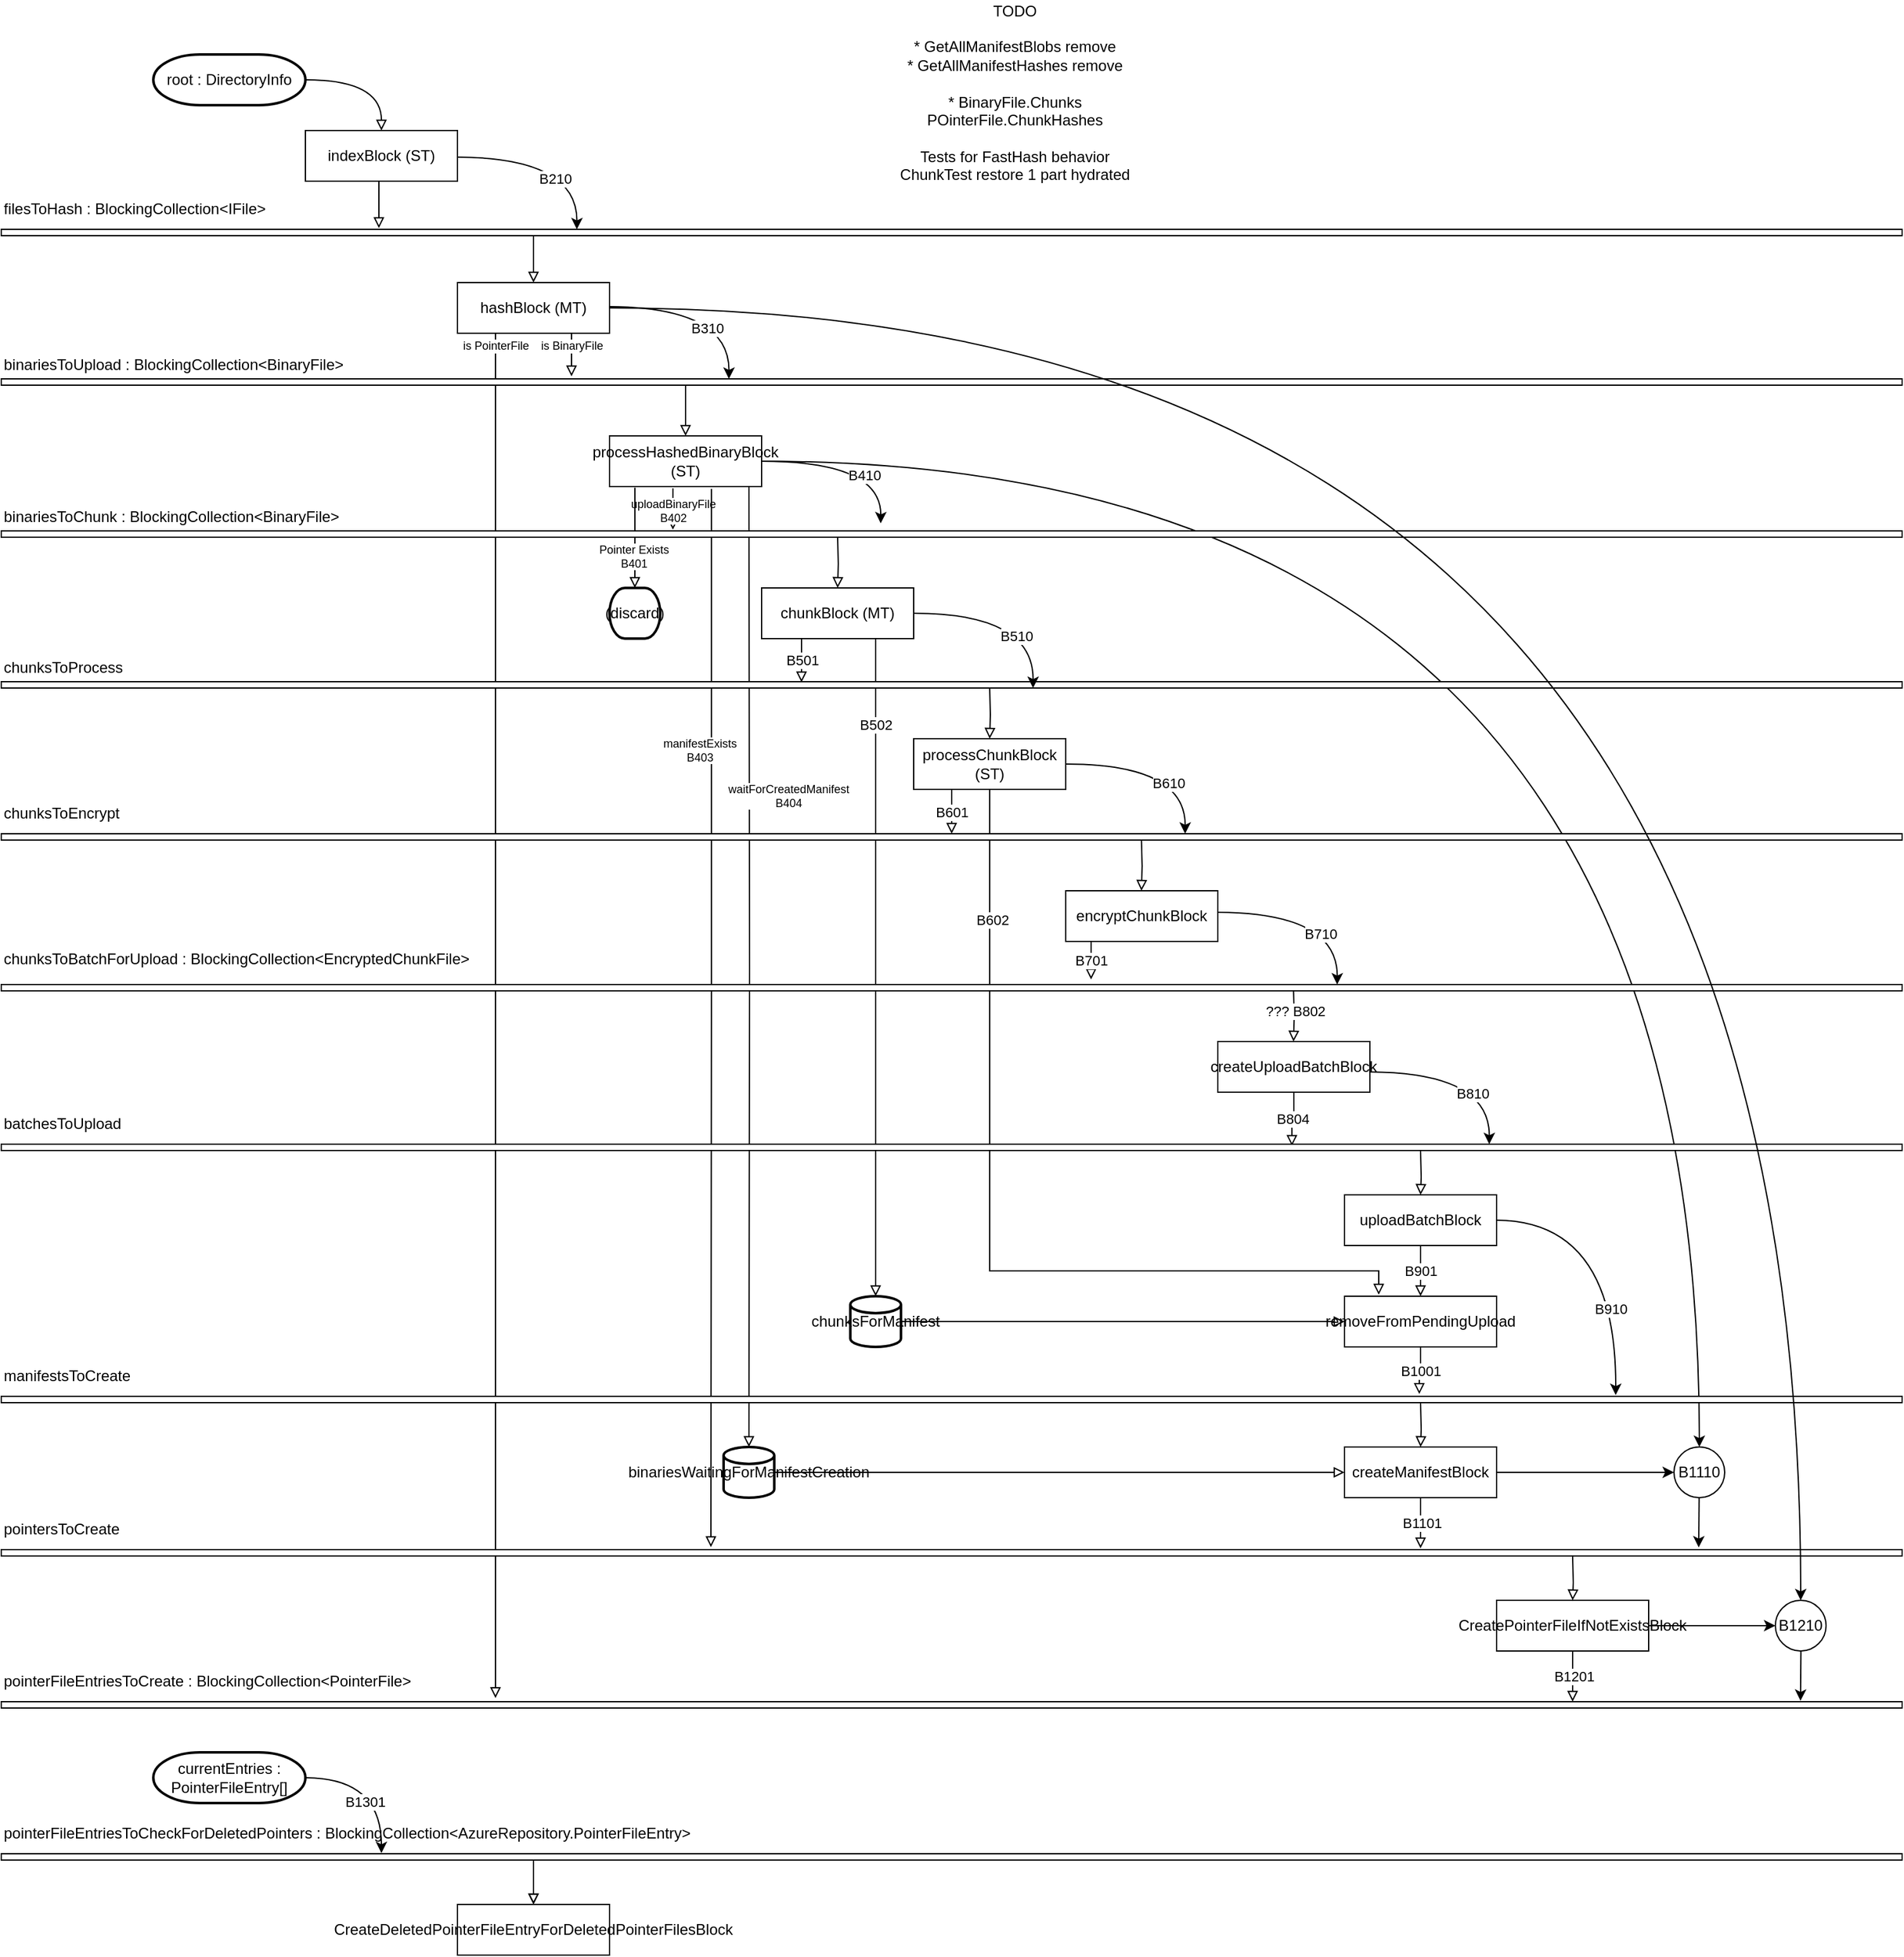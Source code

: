 <mxfile version="14.8.0" type="github">
  <diagram id="ynTLqjROGl6LlpKR909r" name="Page-1">
    <mxGraphModel dx="3188" dy="796" grid="1" gridSize="10" guides="1" tooltips="1" connect="1" arrows="1" fold="1" page="1" pageScale="1" pageWidth="827" pageHeight="1169" math="0" shadow="0">
      <root>
        <mxCell id="0" />
        <mxCell id="1" parent="0" />
        <mxCell id="j0uAW_TOX1rogn1TUl9k-6" value="filesToHash : BlockingCollection&amp;lt;IFile&amp;gt;" style="text;whiteSpace=wrap;html=1;" parent="1" vertex="1">
          <mxGeometry x="120" y="248" width="240" height="30" as="geometry" />
        </mxCell>
        <mxCell id="j0uAW_TOX1rogn1TUl9k-14" style="edgeStyle=orthogonalEdgeStyle;rounded=0;orthogonalLoop=1;jettySize=auto;html=1;exitX=0.5;exitY=1;exitDx=0;exitDy=0;endArrow=block;endFill=0;" parent="1" source="j0uAW_TOX1rogn1TUl9k-7" edge="1">
          <mxGeometry relative="1" as="geometry">
            <mxPoint x="418" y="277" as="targetPoint" />
            <mxPoint x="450" y="260" as="sourcePoint" />
          </mxGeometry>
        </mxCell>
        <mxCell id="j0uAW_TOX1rogn1TUl9k-7" value="indexBlock (ST)" style="rounded=0;whiteSpace=wrap;html=1;" parent="1" vertex="1">
          <mxGeometry x="360" y="200" width="120" height="40" as="geometry" />
        </mxCell>
        <mxCell id="j0uAW_TOX1rogn1TUl9k-11" value="" style="edgeStyle=orthogonalEdgeStyle;rounded=0;orthogonalLoop=1;jettySize=auto;html=1;endArrow=block;endFill=0;curved=1;exitX=1;exitY=0.5;exitDx=0;exitDy=0;exitPerimeter=0;" parent="1" target="j0uAW_TOX1rogn1TUl9k-7" edge="1" source="xrqHWBid432hgyyBCv2M-26">
          <mxGeometry relative="1" as="geometry">
            <mxPoint x="430" y="140" as="sourcePoint" />
          </mxGeometry>
        </mxCell>
        <mxCell id="j0uAW_TOX1rogn1TUl9k-13" value="pointerFileEntriesToCreate : BlockingCollection&amp;lt;PointerFile&amp;gt;" style="text;whiteSpace=wrap;html=1;" parent="1" vertex="1">
          <mxGeometry x="120" y="1410" width="330" height="30" as="geometry" />
        </mxCell>
        <mxCell id="j0uAW_TOX1rogn1TUl9k-16" value="binariesToUpload : BlockingCollection&amp;lt;BinaryFile&amp;gt;" style="text;whiteSpace=wrap;html=1;" parent="1" vertex="1">
          <mxGeometry x="120" y="371" width="330" height="30" as="geometry" />
        </mxCell>
        <mxCell id="72bqqWS9BI2ylJYkVRHG-1" value="is PointerFile" style="edgeStyle=orthogonalEdgeStyle;rounded=0;orthogonalLoop=1;jettySize=auto;html=1;exitX=0.25;exitY=1;exitDx=0;exitDy=0;endArrow=block;endFill=0;snapToPoint=0;entryX=0.26;entryY=-0.579;entryDx=0;entryDy=0;entryPerimeter=0;fontSize=9;" parent="1" source="j0uAW_TOX1rogn1TUl9k-17" target="72bqqWS9BI2ylJYkVRHG-49" edge="1">
          <mxGeometry x="-0.981" relative="1" as="geometry">
            <mxPoint x="510" y="1430" as="targetPoint" />
            <mxPoint as="offset" />
          </mxGeometry>
        </mxCell>
        <mxCell id="72bqqWS9BI2ylJYkVRHG-2" value="is BinaryFile" style="edgeStyle=orthogonalEdgeStyle;rounded=0;orthogonalLoop=1;jettySize=auto;html=1;exitX=0.75;exitY=1;exitDx=0;exitDy=0;endArrow=block;endFill=0;fontSize=9;" parent="1" source="j0uAW_TOX1rogn1TUl9k-17" edge="1">
          <mxGeometry x="-0.412" relative="1" as="geometry">
            <mxPoint x="570" y="394" as="targetPoint" />
            <Array as="points" />
            <mxPoint as="offset" />
          </mxGeometry>
        </mxCell>
        <mxCell id="xrqHWBid432hgyyBCv2M-14" style="edgeStyle=orthogonalEdgeStyle;curved=1;rounded=0;orthogonalLoop=1;jettySize=auto;html=1;entryX=0.5;entryY=0;entryDx=0;entryDy=0;endArrow=classic;endFill=1;exitX=1;exitY=0.5;exitDx=0;exitDy=0;" edge="1" parent="1" source="72bqqWS9BI2ylJYkVRHG-17" target="xrqHWBid432hgyyBCv2M-11">
          <mxGeometry relative="1" as="geometry" />
        </mxCell>
        <mxCell id="j0uAW_TOX1rogn1TUl9k-17" value="hashBlock (MT)" style="rounded=0;whiteSpace=wrap;html=1;" parent="1" vertex="1">
          <mxGeometry x="480" y="320" width="120" height="40" as="geometry" />
        </mxCell>
        <mxCell id="j0uAW_TOX1rogn1TUl9k-19" style="edgeStyle=orthogonalEdgeStyle;rounded=0;orthogonalLoop=1;jettySize=auto;html=1;entryX=0.5;entryY=0;entryDx=0;entryDy=0;exitX=0.28;exitY=0.311;exitDx=0;exitDy=0;exitPerimeter=0;endArrow=block;endFill=0;" parent="1" source="72bqqWS9BI2ylJYkVRHG-50" target="j0uAW_TOX1rogn1TUl9k-17" edge="1">
          <mxGeometry relative="1" as="geometry">
            <mxPoint x="430" y="290" as="targetPoint" />
            <mxPoint x="540" y="280" as="sourcePoint" />
          </mxGeometry>
        </mxCell>
        <mxCell id="72bqqWS9BI2ylJYkVRHG-10" value="binariesToChunk : BlockingCollection&amp;lt;BinaryFile&amp;gt;" style="text;whiteSpace=wrap;html=1;" parent="1" vertex="1">
          <mxGeometry x="120" y="491" width="330" height="30" as="geometry" />
        </mxCell>
        <mxCell id="72bqqWS9BI2ylJYkVRHG-14" value="pointersToCreate" style="text;whiteSpace=wrap;html=1;" parent="1" vertex="1">
          <mxGeometry x="120" y="1290" width="330" height="30" as="geometry" />
        </mxCell>
        <mxCell id="72bqqWS9BI2ylJYkVRHG-19" value="uploadBinaryFile&lt;br style=&quot;font-size: 9px&quot;&gt;B402" style="edgeStyle=orthogonalEdgeStyle;rounded=0;orthogonalLoop=1;jettySize=auto;html=1;endArrow=block;endFill=0;fontSize=9;exitX=0.417;exitY=1.035;exitDx=0;exitDy=0;exitPerimeter=0;" parent="1" source="72bqqWS9BI2ylJYkVRHG-17" edge="1">
          <mxGeometry x="0.08" relative="1" as="geometry">
            <mxPoint x="650" y="515" as="targetPoint" />
            <Array as="points">
              <mxPoint x="650" y="500" />
              <mxPoint x="650" y="500" />
            </Array>
            <mxPoint as="offset" />
          </mxGeometry>
        </mxCell>
        <mxCell id="72bqqWS9BI2ylJYkVRHG-20" style="edgeStyle=orthogonalEdgeStyle;rounded=0;orthogonalLoop=1;jettySize=auto;html=1;endArrow=block;endFill=0;entryX=0.5;entryY=0;entryDx=0;entryDy=0;entryPerimeter=0;" parent="1" target="JRJS1QhtElUK8SZ4vMXs-42" edge="1">
          <mxGeometry relative="1" as="geometry">
            <mxPoint x="659" y="999" as="targetPoint" />
            <mxPoint x="710" y="481" as="sourcePoint" />
          </mxGeometry>
        </mxCell>
        <mxCell id="xrqHWBid432hgyyBCv2M-50" style="rounded=0;orthogonalLoop=1;jettySize=auto;html=1;fontSize=9;endArrow=block;endFill=0;exitX=0.167;exitY=1.021;exitDx=0;exitDy=0;exitPerimeter=0;" edge="1" parent="1" source="72bqqWS9BI2ylJYkVRHG-17" target="xrqHWBid432hgyyBCv2M-46">
          <mxGeometry relative="1" as="geometry">
            <mxPoint x="570" y="500" as="sourcePoint" />
          </mxGeometry>
        </mxCell>
        <mxCell id="xrqHWBid432hgyyBCv2M-51" value="Pointer Exists&lt;br&gt;B401" style="edgeLabel;html=1;align=center;verticalAlign=middle;resizable=0;points=[];fontSize=9;" vertex="1" connectable="0" parent="xrqHWBid432hgyyBCv2M-50">
          <mxGeometry x="0.359" y="-1" relative="1" as="geometry">
            <mxPoint as="offset" />
          </mxGeometry>
        </mxCell>
        <mxCell id="72bqqWS9BI2ylJYkVRHG-17" value="processHashedBinaryBlock (ST)" style="rounded=0;whiteSpace=wrap;html=1;" parent="1" vertex="1">
          <mxGeometry x="600" y="441" width="120" height="40" as="geometry" />
        </mxCell>
        <mxCell id="72bqqWS9BI2ylJYkVRHG-18" style="edgeStyle=orthogonalEdgeStyle;rounded=0;orthogonalLoop=1;jettySize=auto;html=1;entryX=0.5;entryY=0;entryDx=0;entryDy=0;exitX=0.596;exitY=0.64;exitDx=0;exitDy=0;exitPerimeter=0;endArrow=block;endFill=0;" parent="1" source="72bqqWS9BI2ylJYkVRHG-45" target="72bqqWS9BI2ylJYkVRHG-17" edge="1">
          <mxGeometry relative="1" as="geometry">
            <mxPoint x="550" y="411" as="targetPoint" />
            <mxPoint x="660" y="401" as="sourcePoint" />
            <Array as="points">
              <mxPoint x="660" y="399" />
            </Array>
          </mxGeometry>
        </mxCell>
        <mxCell id="72bqqWS9BI2ylJYkVRHG-21" style="edgeStyle=orthogonalEdgeStyle;rounded=0;orthogonalLoop=1;jettySize=auto;html=1;endArrow=block;endFill=0;exitX=0.67;exitY=1.046;exitDx=0;exitDy=0;exitPerimeter=0;" parent="1" source="72bqqWS9BI2ylJYkVRHG-17" edge="1">
          <mxGeometry relative="1" as="geometry">
            <mxPoint x="680" y="1318" as="targetPoint" />
            <mxPoint x="590" y="590" as="sourcePoint" />
          </mxGeometry>
        </mxCell>
        <mxCell id="72bqqWS9BI2ylJYkVRHG-23" value="waitForCreatedManifest&lt;br style=&quot;font-size: 9px&quot;&gt;B404" style="edgeLabel;html=1;align=center;verticalAlign=middle;resizable=0;points=[];fontSize=9;" parent="72bqqWS9BI2ylJYkVRHG-21" vertex="1" connectable="0">
          <mxGeometry x="-0.162" y="1" relative="1" as="geometry">
            <mxPoint x="59" y="-108" as="offset" />
          </mxGeometry>
        </mxCell>
        <mxCell id="xrqHWBid432hgyyBCv2M-27" value="manifestExists&lt;br style=&quot;font-size: 9px;&quot;&gt;B403" style="edgeLabel;html=1;align=center;verticalAlign=middle;resizable=0;points=[];fontSize=9;" vertex="1" connectable="0" parent="72bqqWS9BI2ylJYkVRHG-21">
          <mxGeometry x="-0.774" y="-3" relative="1" as="geometry">
            <mxPoint x="-7" y="111" as="offset" />
          </mxGeometry>
        </mxCell>
        <mxCell id="72bqqWS9BI2ylJYkVRHG-24" value="TODO&lt;br&gt;&lt;br&gt;* GetAllManifestBlobs remove&lt;br&gt;* GetAllManifestHashes remove&lt;br&gt;&lt;br&gt;* BinaryFile.Chunks&lt;br&gt;POinterFile.ChunkHashes&lt;br&gt;&lt;br&gt;Tests for FastHash behavior&lt;br&gt;ChunkTest restore 1 part hydrated" style="text;html=1;strokeColor=none;fillColor=none;align=center;verticalAlign=middle;whiteSpace=wrap;rounded=0;" parent="1" vertex="1">
          <mxGeometry x="740" y="100" width="360" height="139" as="geometry" />
        </mxCell>
        <mxCell id="72bqqWS9BI2ylJYkVRHG-33" value="B501" style="edgeStyle=orthogonalEdgeStyle;rounded=0;orthogonalLoop=1;jettySize=auto;html=1;endArrow=block;endFill=0;exitX=0.25;exitY=1;exitDx=0;exitDy=0;entryX=0.421;entryY=0.1;entryDx=0;entryDy=0;entryPerimeter=0;" parent="1" source="72bqqWS9BI2ylJYkVRHG-25" target="72bqqWS9BI2ylJYkVRHG-43" edge="1">
          <mxGeometry relative="1" as="geometry">
            <mxPoint x="750" y="640" as="targetPoint" />
            <mxPoint x="750" y="610" as="sourcePoint" />
          </mxGeometry>
        </mxCell>
        <mxCell id="72bqqWS9BI2ylJYkVRHG-25" value="chunkBlock (MT)" style="rounded=0;whiteSpace=wrap;html=1;" parent="1" vertex="1">
          <mxGeometry x="720" y="561" width="120" height="40" as="geometry" />
        </mxCell>
        <mxCell id="72bqqWS9BI2ylJYkVRHG-26" style="edgeStyle=orthogonalEdgeStyle;rounded=0;orthogonalLoop=1;jettySize=auto;html=1;entryX=0.5;entryY=0;entryDx=0;entryDy=0;endArrow=block;endFill=0;" parent="1" target="72bqqWS9BI2ylJYkVRHG-25" edge="1">
          <mxGeometry relative="1" as="geometry">
            <mxPoint x="670" y="531" as="targetPoint" />
            <mxPoint x="780" y="521" as="sourcePoint" />
          </mxGeometry>
        </mxCell>
        <mxCell id="72bqqWS9BI2ylJYkVRHG-32" value="chunksToProcess" style="text;whiteSpace=wrap;html=1;" parent="1" vertex="1">
          <mxGeometry x="120" y="610" width="330" height="30" as="geometry" />
        </mxCell>
        <mxCell id="72bqqWS9BI2ylJYkVRHG-68" style="edgeStyle=orthogonalEdgeStyle;rounded=0;orthogonalLoop=1;jettySize=auto;html=1;entryX=0.225;entryY=-0.03;entryDx=0;entryDy=0;endArrow=block;endFill=0;entryPerimeter=0;exitX=0.5;exitY=1;exitDx=0;exitDy=0;" parent="1" source="72bqqWS9BI2ylJYkVRHG-35" target="72bqqWS9BI2ylJYkVRHG-64" edge="1">
          <mxGeometry relative="1" as="geometry">
            <Array as="points">
              <mxPoint x="900" y="1100" />
              <mxPoint x="1207" y="1100" />
            </Array>
          </mxGeometry>
        </mxCell>
        <mxCell id="72bqqWS9BI2ylJYkVRHG-69" value="B602" style="edgeLabel;html=1;align=center;verticalAlign=middle;resizable=0;points=[];" parent="72bqqWS9BI2ylJYkVRHG-68" vertex="1" connectable="0">
          <mxGeometry x="-0.71" y="2" relative="1" as="geometry">
            <mxPoint as="offset" />
          </mxGeometry>
        </mxCell>
        <mxCell id="72bqqWS9BI2ylJYkVRHG-35" value="processChunkBlock (ST)" style="rounded=0;whiteSpace=wrap;html=1;" parent="1" vertex="1">
          <mxGeometry x="840" y="680" width="120" height="40" as="geometry" />
        </mxCell>
        <mxCell id="72bqqWS9BI2ylJYkVRHG-36" style="edgeStyle=orthogonalEdgeStyle;rounded=0;orthogonalLoop=1;jettySize=auto;html=1;entryX=0.5;entryY=0;entryDx=0;entryDy=0;endArrow=block;endFill=0;" parent="1" target="72bqqWS9BI2ylJYkVRHG-35" edge="1">
          <mxGeometry relative="1" as="geometry">
            <mxPoint x="790" y="650" as="targetPoint" />
            <mxPoint x="900" y="640" as="sourcePoint" />
          </mxGeometry>
        </mxCell>
        <mxCell id="72bqqWS9BI2ylJYkVRHG-39" style="edgeStyle=orthogonalEdgeStyle;rounded=0;orthogonalLoop=1;jettySize=auto;html=1;endArrow=block;endFill=0;entryX=0.5;entryY=0;entryDx=0;entryDy=0;entryPerimeter=0;exitX=0.75;exitY=1;exitDx=0;exitDy=0;" parent="1" source="72bqqWS9BI2ylJYkVRHG-25" target="JRJS1QhtElUK8SZ4vMXs-39" edge="1">
          <mxGeometry relative="1" as="geometry">
            <mxPoint x="798" y="1335" as="targetPoint" />
            <mxPoint x="750" y="710" as="sourcePoint" />
          </mxGeometry>
        </mxCell>
        <mxCell id="72bqqWS9BI2ylJYkVRHG-55" value="B502" style="edgeLabel;html=1;align=center;verticalAlign=middle;resizable=0;points=[];" parent="72bqqWS9BI2ylJYkVRHG-39" vertex="1" connectable="0">
          <mxGeometry x="-0.739" relative="1" as="geometry">
            <mxPoint as="offset" />
          </mxGeometry>
        </mxCell>
        <mxCell id="72bqqWS9BI2ylJYkVRHG-41" value="" style="rounded=0;whiteSpace=wrap;html=1;align=center;" parent="1" vertex="1">
          <mxGeometry x="120" y="1320" width="1500" height="5" as="geometry" />
        </mxCell>
        <mxCell id="72bqqWS9BI2ylJYkVRHG-43" value="" style="rounded=0;whiteSpace=wrap;html=1;align=center;" parent="1" vertex="1">
          <mxGeometry x="120" y="635" width="1500" height="5" as="geometry" />
        </mxCell>
        <mxCell id="72bqqWS9BI2ylJYkVRHG-44" value="" style="rounded=0;whiteSpace=wrap;html=1;align=center;" parent="1" vertex="1">
          <mxGeometry x="120" y="516" width="1500" height="5" as="geometry" />
        </mxCell>
        <mxCell id="72bqqWS9BI2ylJYkVRHG-45" value="" style="rounded=0;whiteSpace=wrap;html=1;align=center;" parent="1" vertex="1">
          <mxGeometry x="120" y="396" width="1500" height="5" as="geometry" />
        </mxCell>
        <mxCell id="72bqqWS9BI2ylJYkVRHG-49" value="" style="rounded=0;whiteSpace=wrap;html=1;align=center;" parent="1" vertex="1">
          <mxGeometry x="120" y="1440" width="1500" height="5" as="geometry" />
        </mxCell>
        <mxCell id="72bqqWS9BI2ylJYkVRHG-50" value="" style="rounded=0;whiteSpace=wrap;html=1;align=center;" parent="1" vertex="1">
          <mxGeometry x="120" y="278" width="1500" height="5" as="geometry" />
        </mxCell>
        <mxCell id="72bqqWS9BI2ylJYkVRHG-51" value="chunksToEncrypt" style="text;whiteSpace=wrap;html=1;" parent="1" vertex="1">
          <mxGeometry x="120" y="725" width="330" height="30" as="geometry" />
        </mxCell>
        <mxCell id="72bqqWS9BI2ylJYkVRHG-52" value="" style="rounded=0;whiteSpace=wrap;html=1;align=center;" parent="1" vertex="1">
          <mxGeometry x="120" y="755" width="1500" height="5" as="geometry" />
        </mxCell>
        <mxCell id="72bqqWS9BI2ylJYkVRHG-53" value="chunksToBatchForUpload : BlockingCollection&amp;lt;EncryptedChunkFile&amp;gt;" style="text;whiteSpace=wrap;html=1;" parent="1" vertex="1">
          <mxGeometry x="120" y="840" width="410" height="30" as="geometry" />
        </mxCell>
        <mxCell id="72bqqWS9BI2ylJYkVRHG-54" value="" style="rounded=0;whiteSpace=wrap;html=1;align=center;" parent="1" vertex="1">
          <mxGeometry x="120" y="874" width="1500" height="5" as="geometry" />
        </mxCell>
        <mxCell id="72bqqWS9BI2ylJYkVRHG-56" value="B601" style="edgeStyle=orthogonalEdgeStyle;rounded=0;orthogonalLoop=1;jettySize=auto;html=1;entryX=0.5;entryY=0;entryDx=0;entryDy=0;exitX=0.25;exitY=1;exitDx=0;exitDy=0;endArrow=block;endFill=0;" parent="1" source="72bqqWS9BI2ylJYkVRHG-35" target="72bqqWS9BI2ylJYkVRHG-52" edge="1">
          <mxGeometry relative="1" as="geometry">
            <mxPoint x="910" y="690" as="targetPoint" />
            <mxPoint x="860" y="740" as="sourcePoint" />
          </mxGeometry>
        </mxCell>
        <mxCell id="72bqqWS9BI2ylJYkVRHG-57" value="encryptChunkBlock" style="rounded=0;whiteSpace=wrap;html=1;" parent="1" vertex="1">
          <mxGeometry x="960" y="800" width="120" height="40" as="geometry" />
        </mxCell>
        <mxCell id="72bqqWS9BI2ylJYkVRHG-58" style="edgeStyle=orthogonalEdgeStyle;rounded=0;orthogonalLoop=1;jettySize=auto;html=1;entryX=0.5;entryY=0;entryDx=0;entryDy=0;endArrow=block;endFill=0;" parent="1" edge="1">
          <mxGeometry relative="1" as="geometry">
            <mxPoint x="1019.76" y="800" as="targetPoint" />
            <mxPoint x="1019.76" y="760" as="sourcePoint" />
          </mxGeometry>
        </mxCell>
        <mxCell id="72bqqWS9BI2ylJYkVRHG-59" value="B701" style="edgeStyle=orthogonalEdgeStyle;rounded=0;orthogonalLoop=1;jettySize=auto;html=1;endArrow=block;endFill=0;" parent="1" edge="1">
          <mxGeometry relative="1" as="geometry">
            <mxPoint x="980" y="870" as="targetPoint" />
            <mxPoint x="980" y="840" as="sourcePoint" />
          </mxGeometry>
        </mxCell>
        <mxCell id="JRJS1QhtElUK8SZ4vMXs-33" value="B804" style="edgeStyle=orthogonalEdgeStyle;rounded=0;orthogonalLoop=1;jettySize=auto;html=1;endArrow=block;endFill=0;entryX=0.679;entryY=0.262;entryDx=0;entryDy=0;entryPerimeter=0;" parent="1" source="72bqqWS9BI2ylJYkVRHG-61" target="JRJS1QhtElUK8SZ4vMXs-31" edge="1">
          <mxGeometry relative="1" as="geometry">
            <Array as="points">
              <mxPoint x="1140" y="980" />
              <mxPoint x="1139" y="980" />
            </Array>
          </mxGeometry>
        </mxCell>
        <mxCell id="72bqqWS9BI2ylJYkVRHG-61" value="createUploadBatchBlock" style="rounded=0;whiteSpace=wrap;html=1;" parent="1" vertex="1">
          <mxGeometry x="1080" y="919" width="120" height="40" as="geometry" />
        </mxCell>
        <mxCell id="72bqqWS9BI2ylJYkVRHG-62" style="edgeStyle=orthogonalEdgeStyle;rounded=0;orthogonalLoop=1;jettySize=auto;html=1;entryX=0.5;entryY=0;entryDx=0;entryDy=0;endArrow=block;endFill=0;" parent="1" edge="1">
          <mxGeometry relative="1" as="geometry">
            <mxPoint x="1139.76" y="919" as="targetPoint" />
            <mxPoint x="1139.76" y="879" as="sourcePoint" />
          </mxGeometry>
        </mxCell>
        <mxCell id="72bqqWS9BI2ylJYkVRHG-63" value="??? B802" style="edgeLabel;html=1;align=center;verticalAlign=middle;resizable=0;points=[];" parent="72bqqWS9BI2ylJYkVRHG-62" vertex="1" connectable="0">
          <mxGeometry x="-0.25" y="1" relative="1" as="geometry">
            <mxPoint as="offset" />
          </mxGeometry>
        </mxCell>
        <mxCell id="JRJS1QhtElUK8SZ4vMXs-41" value="B1001" style="edgeStyle=orthogonalEdgeStyle;rounded=0;orthogonalLoop=1;jettySize=auto;html=1;endArrow=block;endFill=0;entryX=0.746;entryY=-0.367;entryDx=0;entryDy=0;entryPerimeter=0;" parent="1" source="72bqqWS9BI2ylJYkVRHG-64" target="JRJS1QhtElUK8SZ4vMXs-4" edge="1">
          <mxGeometry relative="1" as="geometry" />
        </mxCell>
        <mxCell id="72bqqWS9BI2ylJYkVRHG-64" value="removeFromPendingUpload" style="rounded=0;whiteSpace=wrap;html=1;" parent="1" vertex="1">
          <mxGeometry x="1180" y="1120" width="120" height="40" as="geometry" />
        </mxCell>
        <mxCell id="JRJS1QhtElUK8SZ4vMXs-3" value="manifestsToCreate" style="text;whiteSpace=wrap;html=1;" parent="1" vertex="1">
          <mxGeometry x="120" y="1169" width="330" height="30" as="geometry" />
        </mxCell>
        <mxCell id="JRJS1QhtElUK8SZ4vMXs-4" value="" style="rounded=0;whiteSpace=wrap;html=1;align=center;" parent="1" vertex="1">
          <mxGeometry x="120" y="1199" width="1500" height="5" as="geometry" />
        </mxCell>
        <mxCell id="JRJS1QhtElUK8SZ4vMXs-14" style="edgeStyle=orthogonalEdgeStyle;curved=1;rounded=0;orthogonalLoop=1;jettySize=auto;html=1;endArrow=classic;endFill=1;exitX=1;exitY=0.5;exitDx=0;exitDy=0;" parent="1" edge="1" source="72bqqWS9BI2ylJYkVRHG-17">
          <mxGeometry relative="1" as="geometry">
            <mxPoint x="720" y="464" as="sourcePoint" />
            <mxPoint x="814" y="510" as="targetPoint" />
          </mxGeometry>
        </mxCell>
        <mxCell id="JRJS1QhtElUK8SZ4vMXs-17" value="B410" style="edgeLabel;html=1;align=center;verticalAlign=middle;resizable=0;points=[];" parent="JRJS1QhtElUK8SZ4vMXs-14" vertex="1" connectable="0">
          <mxGeometry x="0.497" y="-16" relative="1" as="geometry">
            <mxPoint x="2" y="-2" as="offset" />
          </mxGeometry>
        </mxCell>
        <mxCell id="JRJS1QhtElUK8SZ4vMXs-26" value="B510" style="edgeStyle=orthogonalEdgeStyle;curved=1;rounded=0;orthogonalLoop=1;jettySize=auto;html=1;entryX=0.631;entryY=0.2;entryDx=0;entryDy=0;entryPerimeter=0;endArrow=classic;endFill=1;exitX=1;exitY=0.5;exitDx=0;exitDy=0;" parent="1" edge="1" source="72bqqWS9BI2ylJYkVRHG-25">
          <mxGeometry x="0.471" y="-14" relative="1" as="geometry">
            <mxPoint x="840" y="583" as="sourcePoint" />
            <mxPoint x="934.21" y="640" as="targetPoint" />
            <mxPoint as="offset" />
          </mxGeometry>
        </mxCell>
        <mxCell id="JRJS1QhtElUK8SZ4vMXs-28" value="B610" style="edgeStyle=orthogonalEdgeStyle;curved=1;rounded=0;orthogonalLoop=1;jettySize=auto;html=1;entryX=0.631;entryY=0.2;entryDx=0;entryDy=0;entryPerimeter=0;endArrow=classic;endFill=1;exitX=1;exitY=0.5;exitDx=0;exitDy=0;" parent="1" edge="1" source="72bqqWS9BI2ylJYkVRHG-35">
          <mxGeometry x="0.471" y="-14" relative="1" as="geometry">
            <mxPoint x="960" y="698" as="sourcePoint" />
            <mxPoint x="1054.21" y="755" as="targetPoint" />
            <mxPoint as="offset" />
          </mxGeometry>
        </mxCell>
        <mxCell id="JRJS1QhtElUK8SZ4vMXs-29" value="B710" style="edgeStyle=orthogonalEdgeStyle;curved=1;rounded=0;orthogonalLoop=1;jettySize=auto;html=1;entryX=0.631;entryY=0.2;entryDx=0;entryDy=0;entryPerimeter=0;endArrow=classic;endFill=1;exitX=1;exitY=0.5;exitDx=0;exitDy=0;" parent="1" edge="1">
          <mxGeometry x="0.471" y="-14" relative="1" as="geometry">
            <mxPoint x="1080" y="817" as="sourcePoint" />
            <mxPoint x="1174.21" y="874" as="targetPoint" />
            <mxPoint as="offset" />
          </mxGeometry>
        </mxCell>
        <mxCell id="JRJS1QhtElUK8SZ4vMXs-30" value="batchesToUpload" style="text;whiteSpace=wrap;html=1;" parent="1" vertex="1">
          <mxGeometry x="120" y="970" width="330" height="30" as="geometry" />
        </mxCell>
        <mxCell id="JRJS1QhtElUK8SZ4vMXs-31" value="" style="rounded=0;whiteSpace=wrap;html=1;align=center;" parent="1" vertex="1">
          <mxGeometry x="120" y="1000" width="1500" height="5" as="geometry" />
        </mxCell>
        <mxCell id="JRJS1QhtElUK8SZ4vMXs-34" value="B810" style="edgeStyle=orthogonalEdgeStyle;curved=1;rounded=0;orthogonalLoop=1;jettySize=auto;html=1;entryX=0.631;entryY=0.2;entryDx=0;entryDy=0;entryPerimeter=0;endArrow=classic;endFill=1;exitX=1;exitY=0.5;exitDx=0;exitDy=0;" parent="1" edge="1">
          <mxGeometry x="0.471" y="-14" relative="1" as="geometry">
            <mxPoint x="1200.0" y="943" as="sourcePoint" />
            <mxPoint x="1294.21" y="1000" as="targetPoint" />
            <mxPoint as="offset" />
          </mxGeometry>
        </mxCell>
        <mxCell id="JRJS1QhtElUK8SZ4vMXs-35" style="edgeStyle=orthogonalEdgeStyle;rounded=0;orthogonalLoop=1;jettySize=auto;html=1;endArrow=block;endFill=0;" parent="1" target="JRJS1QhtElUK8SZ4vMXs-36" edge="1">
          <mxGeometry relative="1" as="geometry">
            <mxPoint x="1240.0" y="1045" as="targetPoint" />
            <mxPoint x="1240.0" y="1005" as="sourcePoint" />
          </mxGeometry>
        </mxCell>
        <mxCell id="JRJS1QhtElUK8SZ4vMXs-38" value="B901" style="edgeStyle=orthogonalEdgeStyle;rounded=0;orthogonalLoop=1;jettySize=auto;html=1;endArrow=block;endFill=0;" parent="1" source="JRJS1QhtElUK8SZ4vMXs-36" target="72bqqWS9BI2ylJYkVRHG-64" edge="1">
          <mxGeometry relative="1" as="geometry" />
        </mxCell>
        <mxCell id="JRJS1QhtElUK8SZ4vMXs-36" value="uploadBatchBlock" style="rounded=0;whiteSpace=wrap;html=1;" parent="1" vertex="1">
          <mxGeometry x="1180" y="1040" width="120" height="40" as="geometry" />
        </mxCell>
        <mxCell id="JRJS1QhtElUK8SZ4vMXs-40" style="edgeStyle=orthogonalEdgeStyle;rounded=0;orthogonalLoop=1;jettySize=auto;html=1;entryX=0;entryY=0.5;entryDx=0;entryDy=0;endArrow=block;endFill=0;" parent="1" source="JRJS1QhtElUK8SZ4vMXs-39" target="72bqqWS9BI2ylJYkVRHG-64" edge="1">
          <mxGeometry relative="1" as="geometry" />
        </mxCell>
        <mxCell id="JRJS1QhtElUK8SZ4vMXs-39" value="&lt;span style=&quot;text-align: left&quot;&gt;chunksForManifest&lt;/span&gt;" style="strokeWidth=2;html=1;shape=mxgraph.flowchart.database;whiteSpace=wrap;align=center;" parent="1" vertex="1">
          <mxGeometry x="790" y="1120" width="40" height="40" as="geometry" />
        </mxCell>
        <mxCell id="xrqHWBid432hgyyBCv2M-10" style="edgeStyle=orthogonalEdgeStyle;rounded=0;orthogonalLoop=1;jettySize=auto;html=1;entryX=0;entryY=0.5;entryDx=0;entryDy=0;endArrow=block;endFill=0;" edge="1" parent="1" source="JRJS1QhtElUK8SZ4vMXs-42" target="xrqHWBid432hgyyBCv2M-9">
          <mxGeometry relative="1" as="geometry" />
        </mxCell>
        <mxCell id="JRJS1QhtElUK8SZ4vMXs-42" value="binariesWaitingForManifestCreation" style="strokeWidth=2;html=1;shape=mxgraph.flowchart.database;whiteSpace=wrap;align=center;aspect=fixed;" parent="1" vertex="1">
          <mxGeometry x="690" y="1239" width="40" height="40" as="geometry" />
        </mxCell>
        <mxCell id="xrqHWBid432hgyyBCv2M-4" value="B910" style="edgeStyle=orthogonalEdgeStyle;rounded=0;orthogonalLoop=1;jettySize=auto;html=1;endArrow=classic;endFill=1;exitX=1;exitY=0.5;exitDx=0;exitDy=0;curved=1;" edge="1" parent="1">
          <mxGeometry x="0.414" y="-4" relative="1" as="geometry">
            <mxPoint x="1300" y="1060" as="sourcePoint" />
            <mxPoint x="1394" y="1198" as="targetPoint" />
            <mxPoint as="offset" />
          </mxGeometry>
        </mxCell>
        <mxCell id="xrqHWBid432hgyyBCv2M-13" style="edgeStyle=orthogonalEdgeStyle;curved=1;rounded=0;orthogonalLoop=1;jettySize=auto;html=1;endArrow=classic;endFill=1;exitX=1;exitY=0.5;exitDx=0;exitDy=0;" edge="1" parent="1" source="xrqHWBid432hgyyBCv2M-9" target="xrqHWBid432hgyyBCv2M-11">
          <mxGeometry relative="1" as="geometry" />
        </mxCell>
        <mxCell id="xrqHWBid432hgyyBCv2M-7" style="edgeStyle=orthogonalEdgeStyle;rounded=0;orthogonalLoop=1;jettySize=auto;html=1;endArrow=block;endFill=0;" edge="1" parent="1" target="xrqHWBid432hgyyBCv2M-9">
          <mxGeometry relative="1" as="geometry">
            <mxPoint x="1240.0" y="1244" as="targetPoint" />
            <mxPoint x="1240" y="1204" as="sourcePoint" />
          </mxGeometry>
        </mxCell>
        <mxCell id="xrqHWBid432hgyyBCv2M-8" value="B1101" style="edgeStyle=orthogonalEdgeStyle;rounded=0;orthogonalLoop=1;jettySize=auto;html=1;endArrow=block;endFill=0;" edge="1" parent="1" source="xrqHWBid432hgyyBCv2M-9">
          <mxGeometry relative="1" as="geometry">
            <mxPoint x="1240" y="1319" as="targetPoint" />
          </mxGeometry>
        </mxCell>
        <mxCell id="xrqHWBid432hgyyBCv2M-9" value="createManifestBlock" style="rounded=0;whiteSpace=wrap;html=1;" vertex="1" parent="1">
          <mxGeometry x="1180" y="1239" width="120" height="40" as="geometry" />
        </mxCell>
        <mxCell id="xrqHWBid432hgyyBCv2M-16" style="rounded=0;orthogonalLoop=1;jettySize=auto;html=1;entryX=0.893;entryY=-0.344;entryDx=0;entryDy=0;entryPerimeter=0;endArrow=classic;endFill=1;" edge="1" parent="1" source="xrqHWBid432hgyyBCv2M-11" target="72bqqWS9BI2ylJYkVRHG-41">
          <mxGeometry relative="1" as="geometry" />
        </mxCell>
        <mxCell id="xrqHWBid432hgyyBCv2M-11" value="B1110" style="ellipse;whiteSpace=wrap;html=1;aspect=fixed;comic=0;" vertex="1" parent="1">
          <mxGeometry x="1440" y="1239" width="40" height="40" as="geometry" />
        </mxCell>
        <mxCell id="xrqHWBid432hgyyBCv2M-22" style="edgeStyle=orthogonalEdgeStyle;curved=1;rounded=0;orthogonalLoop=1;jettySize=auto;html=1;entryX=0.631;entryY=0.2;entryDx=0;entryDy=0;entryPerimeter=0;endArrow=classic;endFill=1;exitX=1;exitY=0.5;exitDx=0;exitDy=0;" edge="1" parent="1">
          <mxGeometry relative="1" as="geometry">
            <mxPoint x="480" y="221" as="sourcePoint" />
            <mxPoint x="574.21" y="278" as="targetPoint" />
          </mxGeometry>
        </mxCell>
        <mxCell id="xrqHWBid432hgyyBCv2M-23" value="B210" style="edgeLabel;html=1;align=center;verticalAlign=middle;resizable=0;points=[];" vertex="1" connectable="0" parent="xrqHWBid432hgyyBCv2M-22">
          <mxGeometry x="0.018" y="-16" relative="1" as="geometry">
            <mxPoint as="offset" />
          </mxGeometry>
        </mxCell>
        <mxCell id="xrqHWBid432hgyyBCv2M-26" value="&lt;span&gt;root : DirectoryInfo&lt;/span&gt;" style="strokeWidth=2;html=1;shape=mxgraph.flowchart.terminator;whiteSpace=wrap;comic=0;" vertex="1" parent="1">
          <mxGeometry x="240" y="140" width="120" height="40" as="geometry" />
        </mxCell>
        <mxCell id="xrqHWBid432hgyyBCv2M-28" style="edgeStyle=orthogonalEdgeStyle;rounded=0;orthogonalLoop=1;jettySize=auto;html=1;endArrow=block;endFill=0;" edge="1" parent="1" target="xrqHWBid432hgyyBCv2M-30">
          <mxGeometry relative="1" as="geometry">
            <mxPoint x="1360.0" y="1365" as="targetPoint" />
            <mxPoint x="1360" y="1325" as="sourcePoint" />
          </mxGeometry>
        </mxCell>
        <mxCell id="xrqHWBid432hgyyBCv2M-29" value="B1201" style="edgeStyle=orthogonalEdgeStyle;rounded=0;orthogonalLoop=1;jettySize=auto;html=1;endArrow=block;endFill=0;" edge="1" parent="1" source="xrqHWBid432hgyyBCv2M-30">
          <mxGeometry relative="1" as="geometry">
            <mxPoint x="1360" y="1440" as="targetPoint" />
          </mxGeometry>
        </mxCell>
        <mxCell id="xrqHWBid432hgyyBCv2M-30" value="CreatePointerFileIfNotExistsBlock" style="rounded=0;whiteSpace=wrap;html=1;" vertex="1" parent="1">
          <mxGeometry x="1300" y="1360" width="120" height="40" as="geometry" />
        </mxCell>
        <mxCell id="xrqHWBid432hgyyBCv2M-31" style="edgeStyle=orthogonalEdgeStyle;curved=1;rounded=0;orthogonalLoop=1;jettySize=auto;html=1;endArrow=classic;endFill=1;exitX=1;exitY=0.5;exitDx=0;exitDy=0;" edge="1" parent="1" target="xrqHWBid432hgyyBCv2M-32" source="xrqHWBid432hgyyBCv2M-30">
          <mxGeometry relative="1" as="geometry">
            <mxPoint x="1450" y="1430" as="sourcePoint" />
          </mxGeometry>
        </mxCell>
        <mxCell id="xrqHWBid432hgyyBCv2M-32" value="B1210" style="ellipse;whiteSpace=wrap;html=1;aspect=fixed;comic=0;" vertex="1" parent="1">
          <mxGeometry x="1520" y="1360" width="40" height="40" as="geometry" />
        </mxCell>
        <mxCell id="xrqHWBid432hgyyBCv2M-33" style="edgeStyle=orthogonalEdgeStyle;curved=1;rounded=0;orthogonalLoop=1;jettySize=auto;html=1;endArrow=classic;endFill=1;exitX=1;exitY=0.5;exitDx=0;exitDy=0;entryX=0.5;entryY=0;entryDx=0;entryDy=0;" edge="1" parent="1" source="j0uAW_TOX1rogn1TUl9k-17" target="xrqHWBid432hgyyBCv2M-32">
          <mxGeometry relative="1" as="geometry">
            <mxPoint x="730" y="471" as="sourcePoint" />
            <mxPoint x="1560" y="1280" as="targetPoint" />
          </mxGeometry>
        </mxCell>
        <mxCell id="xrqHWBid432hgyyBCv2M-35" style="rounded=0;orthogonalLoop=1;jettySize=auto;html=1;entryX=0.893;entryY=-0.344;entryDx=0;entryDy=0;entryPerimeter=0;endArrow=classic;endFill=1;" edge="1" parent="1">
          <mxGeometry relative="1" as="geometry">
            <mxPoint x="1540.173" y="1399.999" as="sourcePoint" />
            <mxPoint x="1539.83" y="1439.28" as="targetPoint" />
          </mxGeometry>
        </mxCell>
        <mxCell id="xrqHWBid432hgyyBCv2M-36" value="pointerFileEntriesToCheckForDeletedPointers : BlockingCollection&amp;lt;AzureRepository.PointerFileEntry&amp;gt;" style="text;whiteSpace=wrap;html=1;" vertex="1" parent="1">
          <mxGeometry x="120" y="1530" width="600" height="30" as="geometry" />
        </mxCell>
        <mxCell id="xrqHWBid432hgyyBCv2M-37" value="" style="rounded=0;whiteSpace=wrap;html=1;align=center;" vertex="1" parent="1">
          <mxGeometry x="120" y="1560" width="1500" height="5" as="geometry" />
        </mxCell>
        <mxCell id="xrqHWBid432hgyyBCv2M-38" value="&lt;span&gt;currentEntries : PointerFileEntry[]&lt;/span&gt;" style="strokeWidth=2;html=1;shape=mxgraph.flowchart.terminator;whiteSpace=wrap;comic=0;" vertex="1" parent="1">
          <mxGeometry x="240" y="1480" width="120" height="40" as="geometry" />
        </mxCell>
        <mxCell id="xrqHWBid432hgyyBCv2M-39" value="CreateDeletedPointerFileEntryForDeletedPointerFilesBlock" style="rounded=0;whiteSpace=wrap;html=1;" vertex="1" parent="1">
          <mxGeometry x="480" y="1600" width="120" height="40" as="geometry" />
        </mxCell>
        <mxCell id="xrqHWBid432hgyyBCv2M-42" value="" style="edgeStyle=orthogonalEdgeStyle;rounded=0;orthogonalLoop=1;jettySize=auto;html=1;endArrow=classic;endFill=1;curved=1;exitX=1;exitY=0.5;exitDx=0;exitDy=0;exitPerimeter=0;entryX=0.2;entryY=-0.095;entryDx=0;entryDy=0;entryPerimeter=0;" edge="1" parent="1" target="xrqHWBid432hgyyBCv2M-37">
          <mxGeometry relative="1" as="geometry">
            <mxPoint x="360" y="1500" as="sourcePoint" />
            <mxPoint x="420.029" y="1540" as="targetPoint" />
            <Array as="points">
              <mxPoint x="420" y="1500" />
            </Array>
          </mxGeometry>
        </mxCell>
        <mxCell id="xrqHWBid432hgyyBCv2M-43" value="B1301" style="edgeLabel;html=1;align=center;verticalAlign=middle;resizable=0;points=[];" vertex="1" connectable="0" parent="xrqHWBid432hgyyBCv2M-42">
          <mxGeometry x="0.323" y="-13" relative="1" as="geometry">
            <mxPoint as="offset" />
          </mxGeometry>
        </mxCell>
        <mxCell id="xrqHWBid432hgyyBCv2M-44" style="edgeStyle=orthogonalEdgeStyle;rounded=0;orthogonalLoop=1;jettySize=auto;html=1;endArrow=block;endFill=0;entryX=0.5;entryY=0;entryDx=0;entryDy=0;exitX=0.28;exitY=2;exitDx=0;exitDy=0;exitPerimeter=0;" edge="1" parent="1" source="xrqHWBid432hgyyBCv2M-37" target="xrqHWBid432hgyyBCv2M-39">
          <mxGeometry relative="1" as="geometry">
            <mxPoint x="1370.029" y="1370" as="targetPoint" />
            <mxPoint x="540" y="1570" as="sourcePoint" />
          </mxGeometry>
        </mxCell>
        <mxCell id="xrqHWBid432hgyyBCv2M-45" style="edgeStyle=orthogonalEdgeStyle;rounded=0;orthogonalLoop=1;jettySize=auto;html=1;endArrow=block;endFill=0;entryX=0.5;entryY=0;entryDx=0;entryDy=0;exitX=0.28;exitY=0.958;exitDx=0;exitDy=0;exitPerimeter=0;" edge="1" parent="1" source="xrqHWBid432hgyyBCv2M-37" target="xrqHWBid432hgyyBCv2M-39">
          <mxGeometry relative="1" as="geometry">
            <mxPoint x="1370.029" y="1370" as="targetPoint" />
            <mxPoint x="540" y="1570" as="sourcePoint" />
          </mxGeometry>
        </mxCell>
        <mxCell id="xrqHWBid432hgyyBCv2M-46" value="(discard)" style="strokeWidth=2;html=1;shape=mxgraph.flowchart.terminator;whiteSpace=wrap;comic=0;" vertex="1" parent="1">
          <mxGeometry x="600" y="561" width="40" height="40" as="geometry" />
        </mxCell>
        <mxCell id="xrqHWBid432hgyyBCv2M-54" style="edgeStyle=orthogonalEdgeStyle;curved=1;rounded=0;orthogonalLoop=1;jettySize=auto;html=1;entryX=0.631;entryY=0.2;entryDx=0;entryDy=0;entryPerimeter=0;endArrow=classic;endFill=1;exitX=1;exitY=0.5;exitDx=0;exitDy=0;" edge="1" parent="1">
          <mxGeometry relative="1" as="geometry">
            <mxPoint x="600" y="339" as="sourcePoint" />
            <mxPoint x="694.21" y="396" as="targetPoint" />
          </mxGeometry>
        </mxCell>
        <mxCell id="xrqHWBid432hgyyBCv2M-55" value="B310" style="edgeLabel;html=1;align=center;verticalAlign=middle;resizable=0;points=[];" vertex="1" connectable="0" parent="xrqHWBid432hgyyBCv2M-54">
          <mxGeometry x="0.018" y="-16" relative="1" as="geometry">
            <mxPoint as="offset" />
          </mxGeometry>
        </mxCell>
      </root>
    </mxGraphModel>
  </diagram>
</mxfile>
